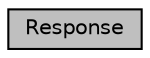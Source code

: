 digraph "Response"
{
  edge [fontname="Helvetica",fontsize="10",labelfontname="Helvetica",labelfontsize="10"];
  node [fontname="Helvetica",fontsize="10",shape=record];
  Node25 [label="Response",height=0.2,width=0.4,color="black", fillcolor="grey75", style="filled", fontcolor="black"];
}
